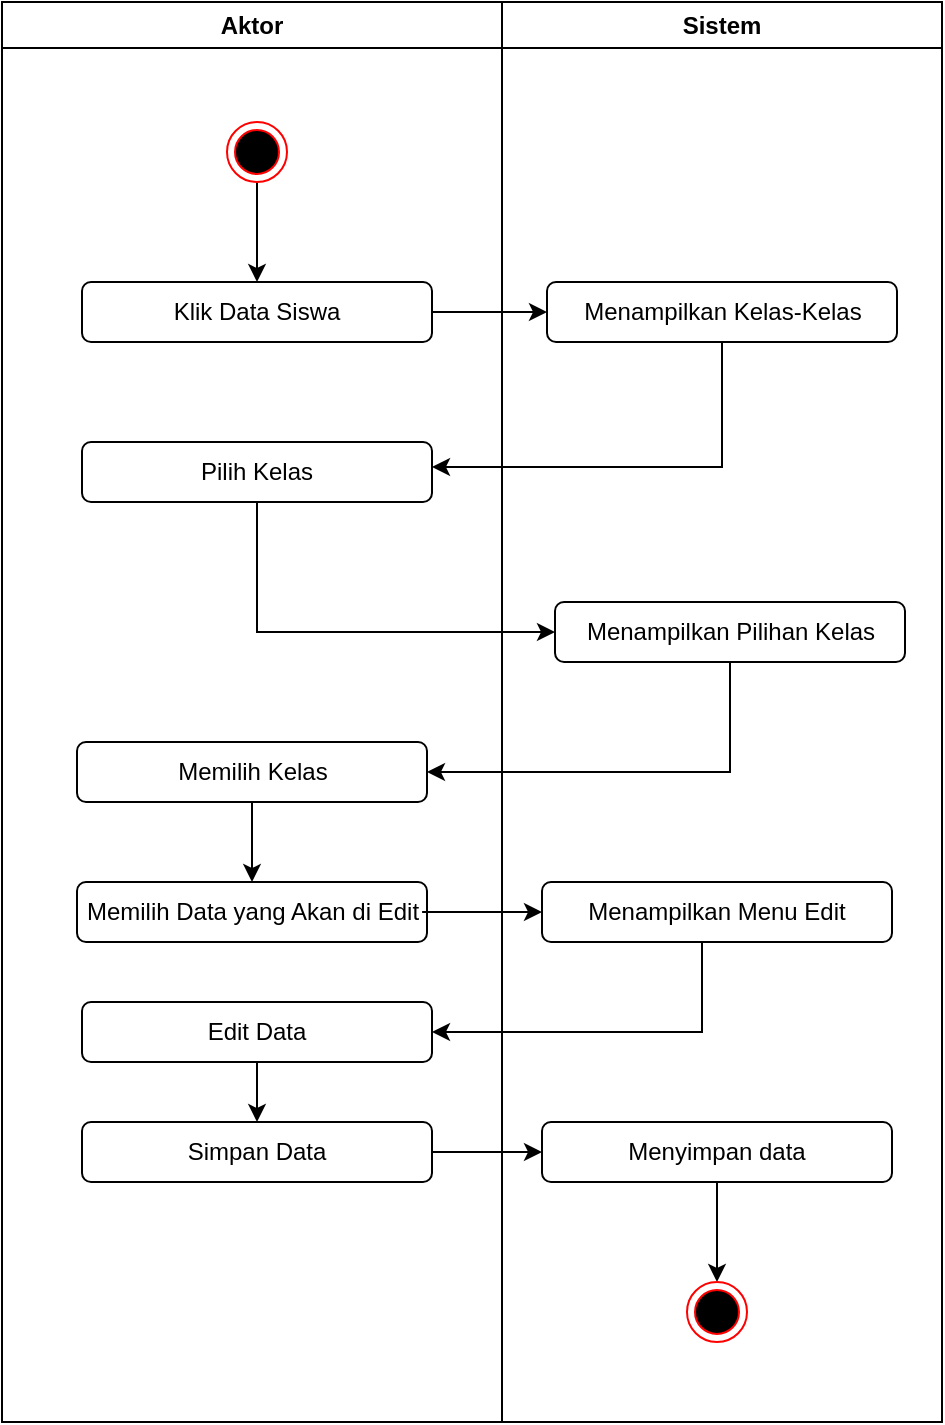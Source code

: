 <mxfile version="21.6.5" type="github">
  <diagram id="kgpKYQtTHZ0yAKxKKP6v" name="Page-1">
    <mxGraphModel dx="797" dy="746" grid="1" gridSize="10" guides="1" tooltips="1" connect="1" arrows="1" fold="1" page="1" pageScale="1" pageWidth="850" pageHeight="1100" math="0" shadow="0">
      <root>
        <mxCell id="0" />
        <mxCell id="1" parent="0" />
        <mxCell id="v3ZjU44f4ItKbDlVjQA1-1" value="Aktor" style="swimlane;whiteSpace=wrap;html=1;" vertex="1" parent="1">
          <mxGeometry x="180" y="80" width="250" height="710" as="geometry" />
        </mxCell>
        <mxCell id="v3ZjU44f4ItKbDlVjQA1-36" style="edgeStyle=orthogonalEdgeStyle;rounded=0;orthogonalLoop=1;jettySize=auto;html=1;entryX=0.5;entryY=0;entryDx=0;entryDy=0;" edge="1" parent="v3ZjU44f4ItKbDlVjQA1-1" source="v3ZjU44f4ItKbDlVjQA1-3" target="v3ZjU44f4ItKbDlVjQA1-21">
          <mxGeometry relative="1" as="geometry" />
        </mxCell>
        <mxCell id="v3ZjU44f4ItKbDlVjQA1-3" value="" style="ellipse;html=1;shape=endState;fillColor=#000000;strokeColor=#ff0000;" vertex="1" parent="v3ZjU44f4ItKbDlVjQA1-1">
          <mxGeometry x="112.5" y="60" width="30" height="30" as="geometry" />
        </mxCell>
        <mxCell id="v3ZjU44f4ItKbDlVjQA1-21" value="Klik Data Siswa" style="rounded=1;whiteSpace=wrap;html=1;" vertex="1" parent="v3ZjU44f4ItKbDlVjQA1-1">
          <mxGeometry x="40" y="140" width="175" height="30" as="geometry" />
        </mxCell>
        <mxCell id="v3ZjU44f4ItKbDlVjQA1-22" value="Pilih Kelas" style="rounded=1;whiteSpace=wrap;html=1;" vertex="1" parent="v3ZjU44f4ItKbDlVjQA1-1">
          <mxGeometry x="40" y="220" width="175" height="30" as="geometry" />
        </mxCell>
        <mxCell id="v3ZjU44f4ItKbDlVjQA1-42" style="edgeStyle=orthogonalEdgeStyle;rounded=0;orthogonalLoop=1;jettySize=auto;html=1;entryX=0.5;entryY=0;entryDx=0;entryDy=0;" edge="1" parent="v3ZjU44f4ItKbDlVjQA1-1" source="v3ZjU44f4ItKbDlVjQA1-25" target="v3ZjU44f4ItKbDlVjQA1-27">
          <mxGeometry relative="1" as="geometry" />
        </mxCell>
        <mxCell id="v3ZjU44f4ItKbDlVjQA1-25" value="Memilih Kelas" style="rounded=1;whiteSpace=wrap;html=1;" vertex="1" parent="v3ZjU44f4ItKbDlVjQA1-1">
          <mxGeometry x="37.5" y="370" width="175" height="30" as="geometry" />
        </mxCell>
        <mxCell id="v3ZjU44f4ItKbDlVjQA1-27" value="Memilih Data yang Akan di Edit" style="rounded=1;whiteSpace=wrap;html=1;" vertex="1" parent="v3ZjU44f4ItKbDlVjQA1-1">
          <mxGeometry x="37.5" y="440" width="175" height="30" as="geometry" />
        </mxCell>
        <mxCell id="v3ZjU44f4ItKbDlVjQA1-28" value="Simpan Data" style="rounded=1;whiteSpace=wrap;html=1;" vertex="1" parent="v3ZjU44f4ItKbDlVjQA1-1">
          <mxGeometry x="40" y="560" width="175" height="30" as="geometry" />
        </mxCell>
        <mxCell id="v3ZjU44f4ItKbDlVjQA1-38" style="edgeStyle=orthogonalEdgeStyle;rounded=0;orthogonalLoop=1;jettySize=auto;html=1;entryX=1;entryY=0.75;entryDx=0;entryDy=0;" edge="1" parent="v3ZjU44f4ItKbDlVjQA1-1">
          <mxGeometry relative="1" as="geometry">
            <mxPoint x="360" y="160" as="sourcePoint" />
            <mxPoint x="215" y="232.5" as="targetPoint" />
            <Array as="points">
              <mxPoint x="360" y="233" />
            </Array>
          </mxGeometry>
        </mxCell>
        <mxCell id="v3ZjU44f4ItKbDlVjQA1-46" style="edgeStyle=orthogonalEdgeStyle;rounded=0;orthogonalLoop=1;jettySize=auto;html=1;entryX=0.5;entryY=0;entryDx=0;entryDy=0;" edge="1" parent="v3ZjU44f4ItKbDlVjQA1-1" source="v3ZjU44f4ItKbDlVjQA1-44" target="v3ZjU44f4ItKbDlVjQA1-28">
          <mxGeometry relative="1" as="geometry" />
        </mxCell>
        <mxCell id="v3ZjU44f4ItKbDlVjQA1-44" value="Edit Data" style="rounded=1;whiteSpace=wrap;html=1;" vertex="1" parent="v3ZjU44f4ItKbDlVjQA1-1">
          <mxGeometry x="40" y="500" width="175" height="30" as="geometry" />
        </mxCell>
        <mxCell id="v3ZjU44f4ItKbDlVjQA1-2" value="Sistem" style="swimlane;whiteSpace=wrap;html=1;" vertex="1" parent="1">
          <mxGeometry x="430" y="80" width="220" height="710" as="geometry" />
        </mxCell>
        <mxCell id="v3ZjU44f4ItKbDlVjQA1-23" value="Menampilkan Kelas-Kelas" style="rounded=1;whiteSpace=wrap;html=1;" vertex="1" parent="v3ZjU44f4ItKbDlVjQA1-2">
          <mxGeometry x="22.5" y="140" width="175" height="30" as="geometry" />
        </mxCell>
        <mxCell id="v3ZjU44f4ItKbDlVjQA1-24" value="Menampilkan Pilihan Kelas" style="rounded=1;whiteSpace=wrap;html=1;" vertex="1" parent="v3ZjU44f4ItKbDlVjQA1-2">
          <mxGeometry x="26.5" y="300" width="175" height="30" as="geometry" />
        </mxCell>
        <mxCell id="v3ZjU44f4ItKbDlVjQA1-26" value="Menampilkan Menu Edit" style="rounded=1;whiteSpace=wrap;html=1;" vertex="1" parent="v3ZjU44f4ItKbDlVjQA1-2">
          <mxGeometry x="20" y="440" width="175" height="30" as="geometry" />
        </mxCell>
        <mxCell id="v3ZjU44f4ItKbDlVjQA1-49" style="edgeStyle=orthogonalEdgeStyle;rounded=0;orthogonalLoop=1;jettySize=auto;html=1;entryX=0.5;entryY=0;entryDx=0;entryDy=0;" edge="1" parent="v3ZjU44f4ItKbDlVjQA1-2" source="v3ZjU44f4ItKbDlVjQA1-29" target="v3ZjU44f4ItKbDlVjQA1-30">
          <mxGeometry relative="1" as="geometry" />
        </mxCell>
        <mxCell id="v3ZjU44f4ItKbDlVjQA1-29" value="Menyimpan data" style="rounded=1;whiteSpace=wrap;html=1;" vertex="1" parent="v3ZjU44f4ItKbDlVjQA1-2">
          <mxGeometry x="20" y="560" width="175" height="30" as="geometry" />
        </mxCell>
        <mxCell id="v3ZjU44f4ItKbDlVjQA1-30" value="" style="ellipse;html=1;shape=endState;fillColor=#000000;strokeColor=#ff0000;" vertex="1" parent="v3ZjU44f4ItKbDlVjQA1-2">
          <mxGeometry x="92.5" y="640" width="30" height="30" as="geometry" />
        </mxCell>
        <mxCell id="v3ZjU44f4ItKbDlVjQA1-37" style="edgeStyle=orthogonalEdgeStyle;rounded=0;orthogonalLoop=1;jettySize=auto;html=1;exitX=1;exitY=0.5;exitDx=0;exitDy=0;entryX=0;entryY=0.5;entryDx=0;entryDy=0;" edge="1" parent="1" source="v3ZjU44f4ItKbDlVjQA1-21" target="v3ZjU44f4ItKbDlVjQA1-23">
          <mxGeometry relative="1" as="geometry" />
        </mxCell>
        <mxCell id="v3ZjU44f4ItKbDlVjQA1-39" style="edgeStyle=orthogonalEdgeStyle;rounded=0;orthogonalLoop=1;jettySize=auto;html=1;" edge="1" parent="1" source="v3ZjU44f4ItKbDlVjQA1-22" target="v3ZjU44f4ItKbDlVjQA1-24">
          <mxGeometry relative="1" as="geometry">
            <Array as="points">
              <mxPoint x="308" y="395" />
            </Array>
          </mxGeometry>
        </mxCell>
        <mxCell id="v3ZjU44f4ItKbDlVjQA1-40" style="edgeStyle=orthogonalEdgeStyle;rounded=0;orthogonalLoop=1;jettySize=auto;html=1;" edge="1" parent="1" source="v3ZjU44f4ItKbDlVjQA1-24" target="v3ZjU44f4ItKbDlVjQA1-25">
          <mxGeometry relative="1" as="geometry">
            <Array as="points">
              <mxPoint x="544" y="465" />
            </Array>
          </mxGeometry>
        </mxCell>
        <mxCell id="v3ZjU44f4ItKbDlVjQA1-43" style="edgeStyle=orthogonalEdgeStyle;rounded=0;orthogonalLoop=1;jettySize=auto;html=1;exitX=0.986;exitY=0.5;exitDx=0;exitDy=0;entryX=0;entryY=0.5;entryDx=0;entryDy=0;exitPerimeter=0;" edge="1" parent="1" source="v3ZjU44f4ItKbDlVjQA1-27" target="v3ZjU44f4ItKbDlVjQA1-26">
          <mxGeometry relative="1" as="geometry" />
        </mxCell>
        <mxCell id="v3ZjU44f4ItKbDlVjQA1-45" style="edgeStyle=orthogonalEdgeStyle;rounded=0;orthogonalLoop=1;jettySize=auto;html=1;entryX=1;entryY=0.5;entryDx=0;entryDy=0;" edge="1" parent="1" source="v3ZjU44f4ItKbDlVjQA1-26" target="v3ZjU44f4ItKbDlVjQA1-44">
          <mxGeometry relative="1" as="geometry">
            <Array as="points">
              <mxPoint x="530" y="595" />
            </Array>
          </mxGeometry>
        </mxCell>
        <mxCell id="v3ZjU44f4ItKbDlVjQA1-48" style="edgeStyle=orthogonalEdgeStyle;rounded=0;orthogonalLoop=1;jettySize=auto;html=1;" edge="1" parent="1" source="v3ZjU44f4ItKbDlVjQA1-28" target="v3ZjU44f4ItKbDlVjQA1-29">
          <mxGeometry relative="1" as="geometry" />
        </mxCell>
      </root>
    </mxGraphModel>
  </diagram>
</mxfile>
